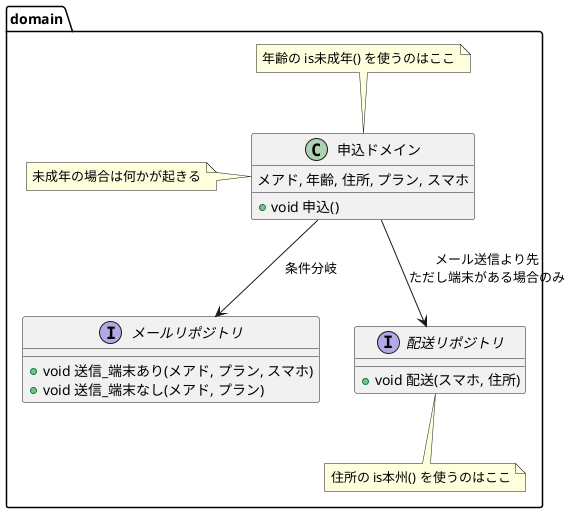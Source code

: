 @startuml

package domain {
class 申込ドメイン {
  メアド, 年齢, 住所, プラン, スマホ
  + void 申込()
}
note "年齢の is未成年() を使うのはここ" as ドメインNote
ドメインNote .d. 申込ドメイン
note "未成年の場合は何かが起きる" as ドメインNote2
ドメインNote2 .r. 申込ドメイン

interface メールリポジトリ {
  + void 送信_端末あり(メアド, プラン, スマホ)
  + void 送信_端末なし(メアド, プラン)
}

interface 配送リポジトリ {
  + void 配送(スマホ, 住所)
}
note "住所の is本州() を使うのはここ" as 配送Note
配送Note .u. 配送リポジトリ

申込ドメイン --> メールリポジトリ : 条件分岐
申込ドメイン -d-> 配送リポジトリ : メール送信より先\nただし端末がある場合のみ

メールリポジトリ -[hidden]r-> 配送リポジトリ
}

@enduml